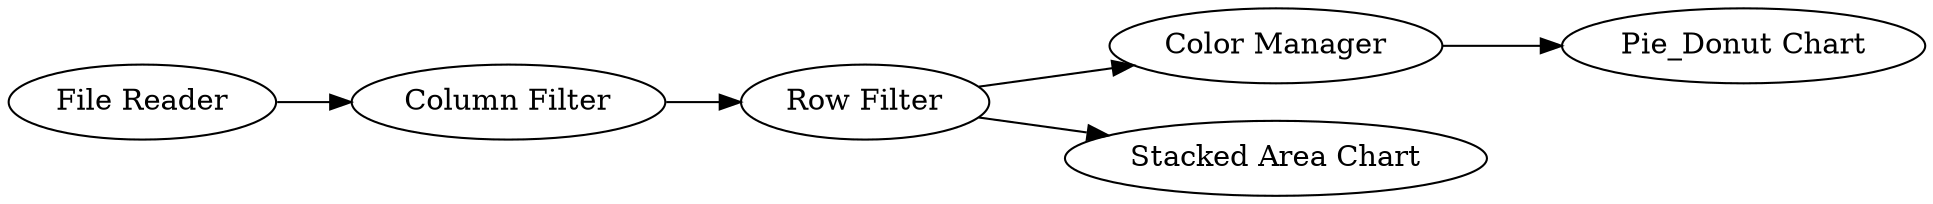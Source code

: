 digraph {
	6 -> 5
	3 -> 4
	1 -> 2
	2 -> 3
	3 -> 6
	5 [label="Pie_Donut Chart"]
	1 [label="File Reader"]
	4 [label="Stacked Area Chart"]
	6 [label="Color Manager"]
	3 [label="Row Filter"]
	2 [label="Column Filter"]
	rankdir=LR
}
